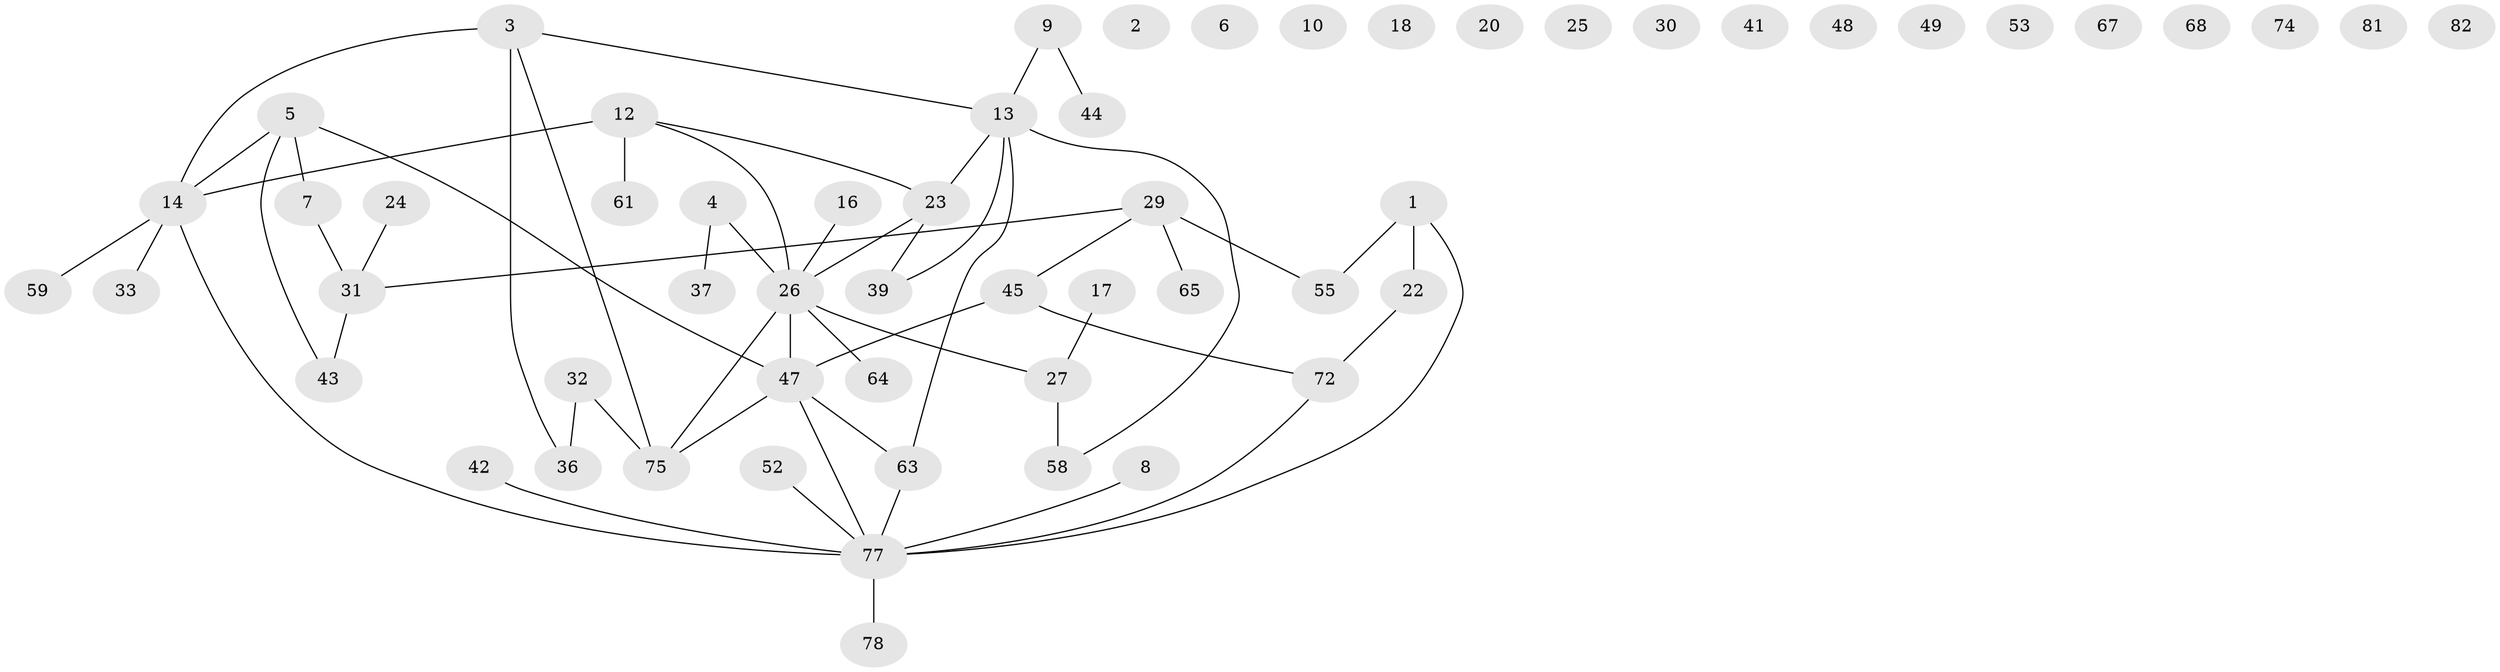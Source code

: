 // original degree distribution, {1: 0.29411764705882354, 0: 0.16470588235294117, 2: 0.18823529411764706, 3: 0.16470588235294117, 4: 0.11764705882352941, 5: 0.023529411764705882, 6: 0.03529411764705882, 7: 0.011764705882352941}
// Generated by graph-tools (version 1.1) at 2025/41/03/06/25 10:41:19]
// undirected, 57 vertices, 56 edges
graph export_dot {
graph [start="1"]
  node [color=gray90,style=filled];
  1 [super="+15"];
  2;
  3 [super="+11"];
  4 [super="+21"];
  5 [super="+69"];
  6;
  7;
  8;
  9 [super="+57"];
  10 [super="+34"];
  12 [super="+28"];
  13 [super="+73"];
  14 [super="+79"];
  16 [super="+66"];
  17 [super="+19"];
  18;
  20;
  22 [super="+35"];
  23 [super="+56"];
  24;
  25;
  26 [super="+60"];
  27;
  29 [super="+38"];
  30 [super="+40"];
  31 [super="+71"];
  32 [super="+46"];
  33 [super="+54"];
  36 [super="+70"];
  37 [super="+83"];
  39 [super="+50"];
  41;
  42;
  43;
  44;
  45;
  47 [super="+51"];
  48;
  49;
  52;
  53;
  55;
  58 [super="+62"];
  59;
  61;
  63;
  64 [super="+85"];
  65;
  67;
  68;
  72;
  74;
  75 [super="+76"];
  77 [super="+80"];
  78 [super="+84"];
  81;
  82;
  1 -- 77;
  1 -- 22;
  1 -- 55;
  3 -- 75;
  3 -- 36;
  3 -- 13;
  3 -- 14 [weight=2];
  4 -- 37;
  4 -- 26;
  5 -- 7;
  5 -- 14;
  5 -- 47;
  5 -- 43;
  7 -- 31;
  8 -- 77;
  9 -- 13;
  9 -- 44;
  12 -- 23;
  12 -- 61 [weight=2];
  12 -- 26;
  12 -- 14;
  13 -- 63;
  13 -- 39;
  13 -- 23;
  13 -- 58;
  14 -- 59;
  14 -- 77;
  14 -- 33;
  16 -- 26;
  17 -- 27;
  22 -- 72;
  23 -- 39;
  23 -- 26;
  24 -- 31;
  26 -- 47;
  26 -- 64;
  26 -- 75;
  26 -- 27;
  27 -- 58;
  29 -- 31;
  29 -- 45;
  29 -- 55;
  29 -- 65;
  31 -- 43;
  32 -- 75 [weight=2];
  32 -- 36;
  42 -- 77;
  45 -- 47;
  45 -- 72;
  47 -- 77;
  47 -- 63;
  47 -- 75;
  52 -- 77;
  63 -- 77;
  72 -- 77;
  77 -- 78;
}
